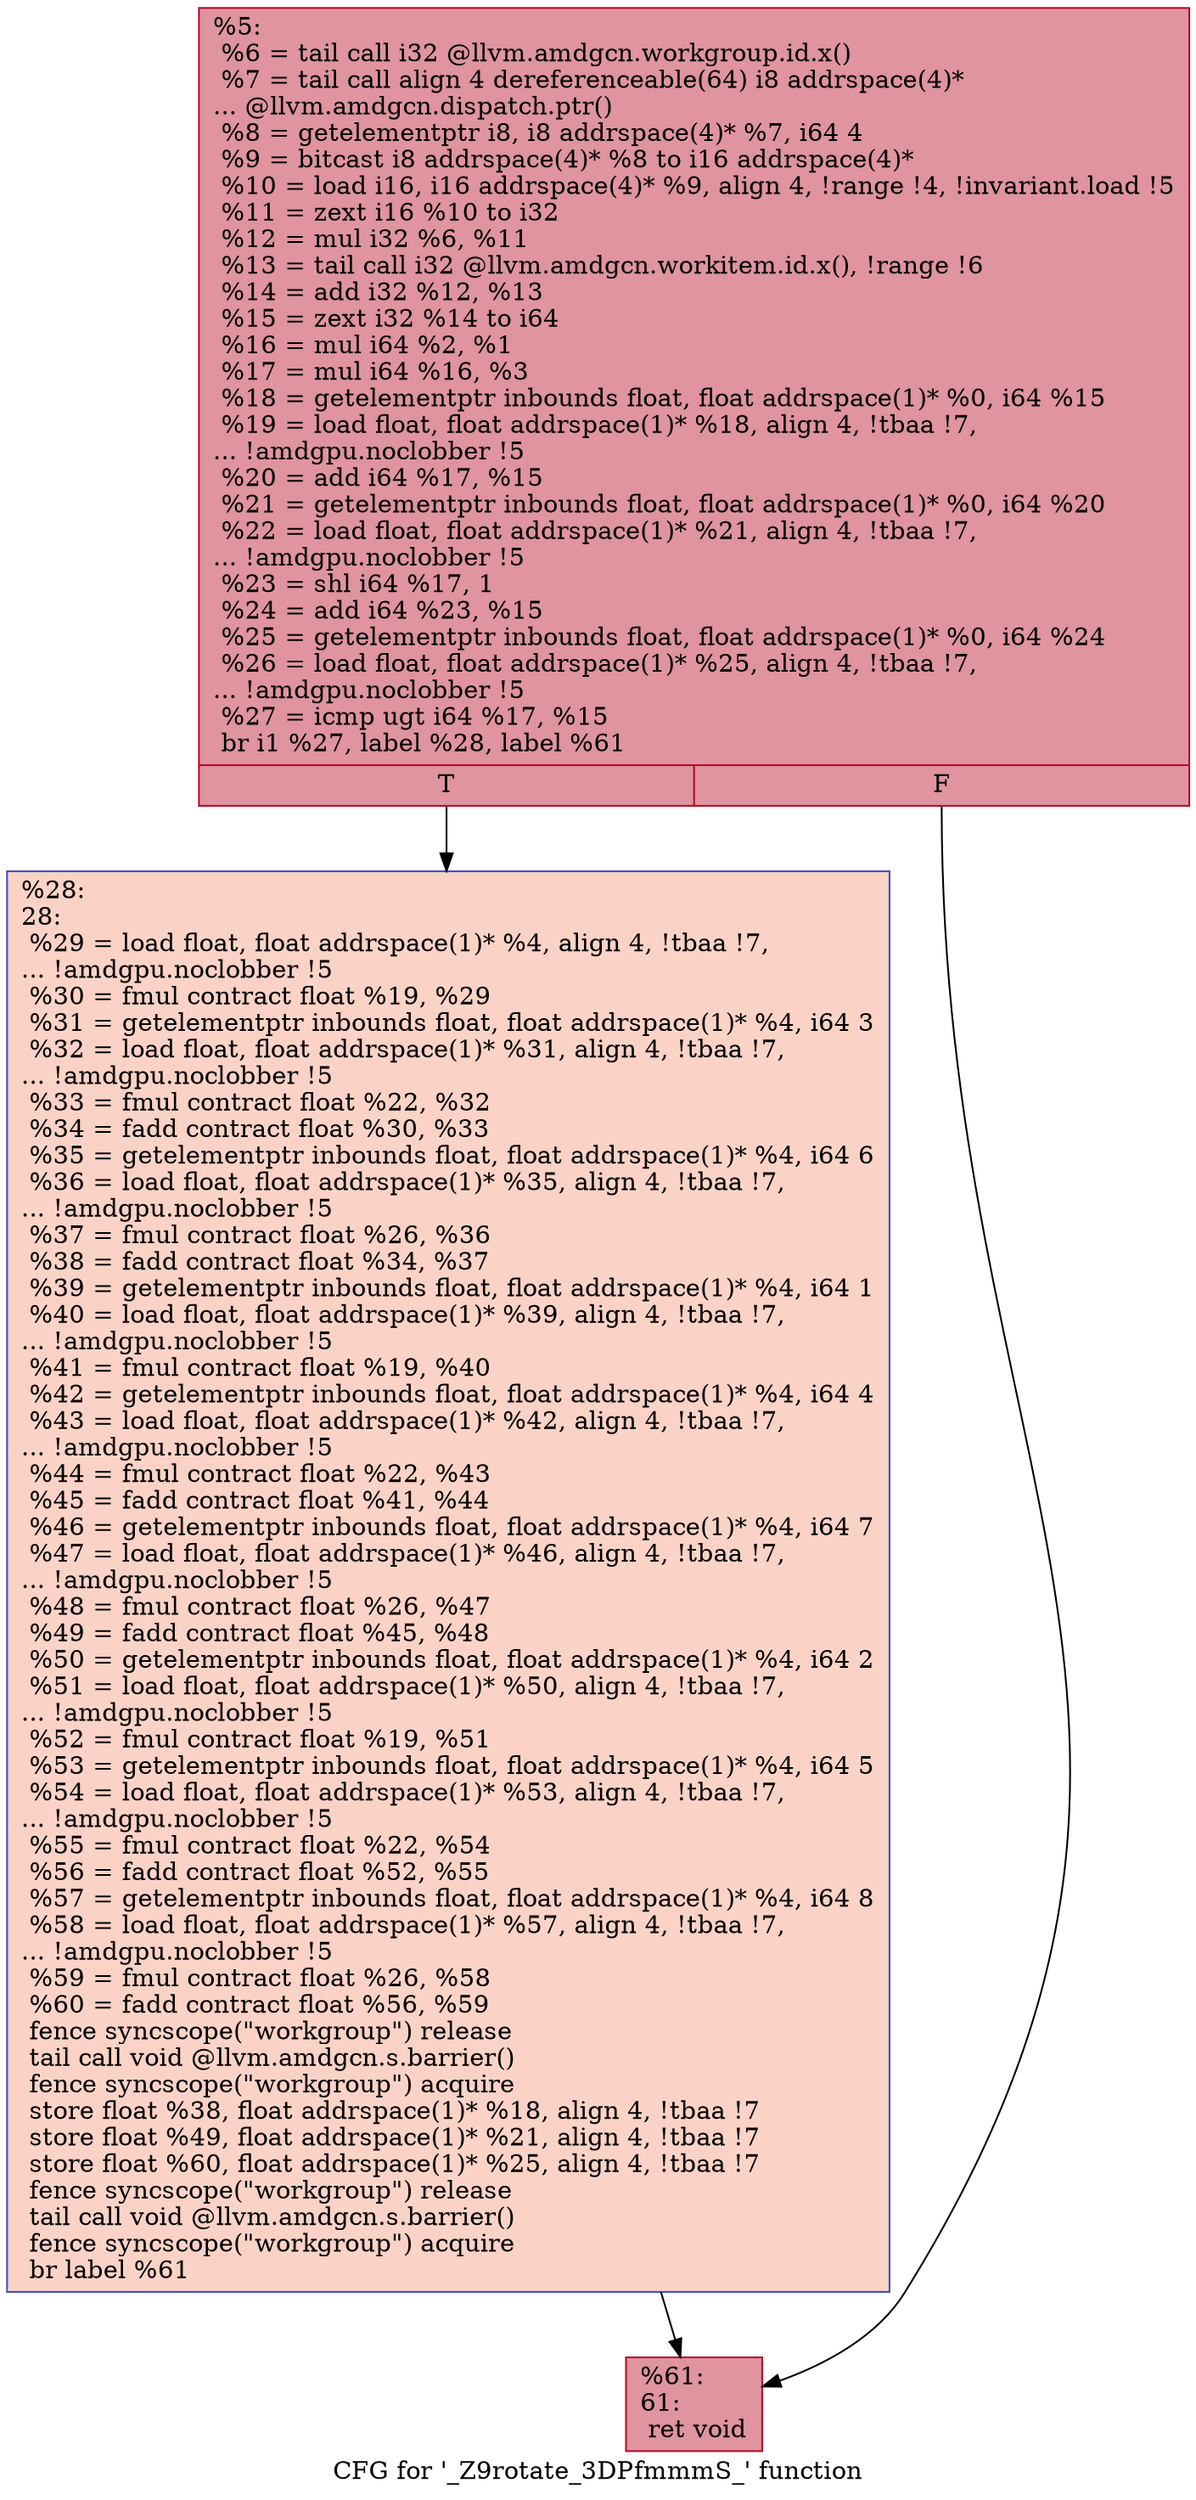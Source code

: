 digraph "CFG for '_Z9rotate_3DPfmmmS_' function" {
	label="CFG for '_Z9rotate_3DPfmmmS_' function";

	Node0x48f2b30 [shape=record,color="#b70d28ff", style=filled, fillcolor="#b70d2870",label="{%5:\l  %6 = tail call i32 @llvm.amdgcn.workgroup.id.x()\l  %7 = tail call align 4 dereferenceable(64) i8 addrspace(4)*\l... @llvm.amdgcn.dispatch.ptr()\l  %8 = getelementptr i8, i8 addrspace(4)* %7, i64 4\l  %9 = bitcast i8 addrspace(4)* %8 to i16 addrspace(4)*\l  %10 = load i16, i16 addrspace(4)* %9, align 4, !range !4, !invariant.load !5\l  %11 = zext i16 %10 to i32\l  %12 = mul i32 %6, %11\l  %13 = tail call i32 @llvm.amdgcn.workitem.id.x(), !range !6\l  %14 = add i32 %12, %13\l  %15 = zext i32 %14 to i64\l  %16 = mul i64 %2, %1\l  %17 = mul i64 %16, %3\l  %18 = getelementptr inbounds float, float addrspace(1)* %0, i64 %15\l  %19 = load float, float addrspace(1)* %18, align 4, !tbaa !7,\l... !amdgpu.noclobber !5\l  %20 = add i64 %17, %15\l  %21 = getelementptr inbounds float, float addrspace(1)* %0, i64 %20\l  %22 = load float, float addrspace(1)* %21, align 4, !tbaa !7,\l... !amdgpu.noclobber !5\l  %23 = shl i64 %17, 1\l  %24 = add i64 %23, %15\l  %25 = getelementptr inbounds float, float addrspace(1)* %0, i64 %24\l  %26 = load float, float addrspace(1)* %25, align 4, !tbaa !7,\l... !amdgpu.noclobber !5\l  %27 = icmp ugt i64 %17, %15\l  br i1 %27, label %28, label %61\l|{<s0>T|<s1>F}}"];
	Node0x48f2b30:s0 -> Node0x48f5f70;
	Node0x48f2b30:s1 -> Node0x48f6000;
	Node0x48f5f70 [shape=record,color="#3d50c3ff", style=filled, fillcolor="#f59c7d70",label="{%28:\l28:                                               \l  %29 = load float, float addrspace(1)* %4, align 4, !tbaa !7,\l... !amdgpu.noclobber !5\l  %30 = fmul contract float %19, %29\l  %31 = getelementptr inbounds float, float addrspace(1)* %4, i64 3\l  %32 = load float, float addrspace(1)* %31, align 4, !tbaa !7,\l... !amdgpu.noclobber !5\l  %33 = fmul contract float %22, %32\l  %34 = fadd contract float %30, %33\l  %35 = getelementptr inbounds float, float addrspace(1)* %4, i64 6\l  %36 = load float, float addrspace(1)* %35, align 4, !tbaa !7,\l... !amdgpu.noclobber !5\l  %37 = fmul contract float %26, %36\l  %38 = fadd contract float %34, %37\l  %39 = getelementptr inbounds float, float addrspace(1)* %4, i64 1\l  %40 = load float, float addrspace(1)* %39, align 4, !tbaa !7,\l... !amdgpu.noclobber !5\l  %41 = fmul contract float %19, %40\l  %42 = getelementptr inbounds float, float addrspace(1)* %4, i64 4\l  %43 = load float, float addrspace(1)* %42, align 4, !tbaa !7,\l... !amdgpu.noclobber !5\l  %44 = fmul contract float %22, %43\l  %45 = fadd contract float %41, %44\l  %46 = getelementptr inbounds float, float addrspace(1)* %4, i64 7\l  %47 = load float, float addrspace(1)* %46, align 4, !tbaa !7,\l... !amdgpu.noclobber !5\l  %48 = fmul contract float %26, %47\l  %49 = fadd contract float %45, %48\l  %50 = getelementptr inbounds float, float addrspace(1)* %4, i64 2\l  %51 = load float, float addrspace(1)* %50, align 4, !tbaa !7,\l... !amdgpu.noclobber !5\l  %52 = fmul contract float %19, %51\l  %53 = getelementptr inbounds float, float addrspace(1)* %4, i64 5\l  %54 = load float, float addrspace(1)* %53, align 4, !tbaa !7,\l... !amdgpu.noclobber !5\l  %55 = fmul contract float %22, %54\l  %56 = fadd contract float %52, %55\l  %57 = getelementptr inbounds float, float addrspace(1)* %4, i64 8\l  %58 = load float, float addrspace(1)* %57, align 4, !tbaa !7,\l... !amdgpu.noclobber !5\l  %59 = fmul contract float %26, %58\l  %60 = fadd contract float %56, %59\l  fence syncscope(\"workgroup\") release\l  tail call void @llvm.amdgcn.s.barrier()\l  fence syncscope(\"workgroup\") acquire\l  store float %38, float addrspace(1)* %18, align 4, !tbaa !7\l  store float %49, float addrspace(1)* %21, align 4, !tbaa !7\l  store float %60, float addrspace(1)* %25, align 4, !tbaa !7\l  fence syncscope(\"workgroup\") release\l  tail call void @llvm.amdgcn.s.barrier()\l  fence syncscope(\"workgroup\") acquire\l  br label %61\l}"];
	Node0x48f5f70 -> Node0x48f6000;
	Node0x48f6000 [shape=record,color="#b70d28ff", style=filled, fillcolor="#b70d2870",label="{%61:\l61:                                               \l  ret void\l}"];
}

